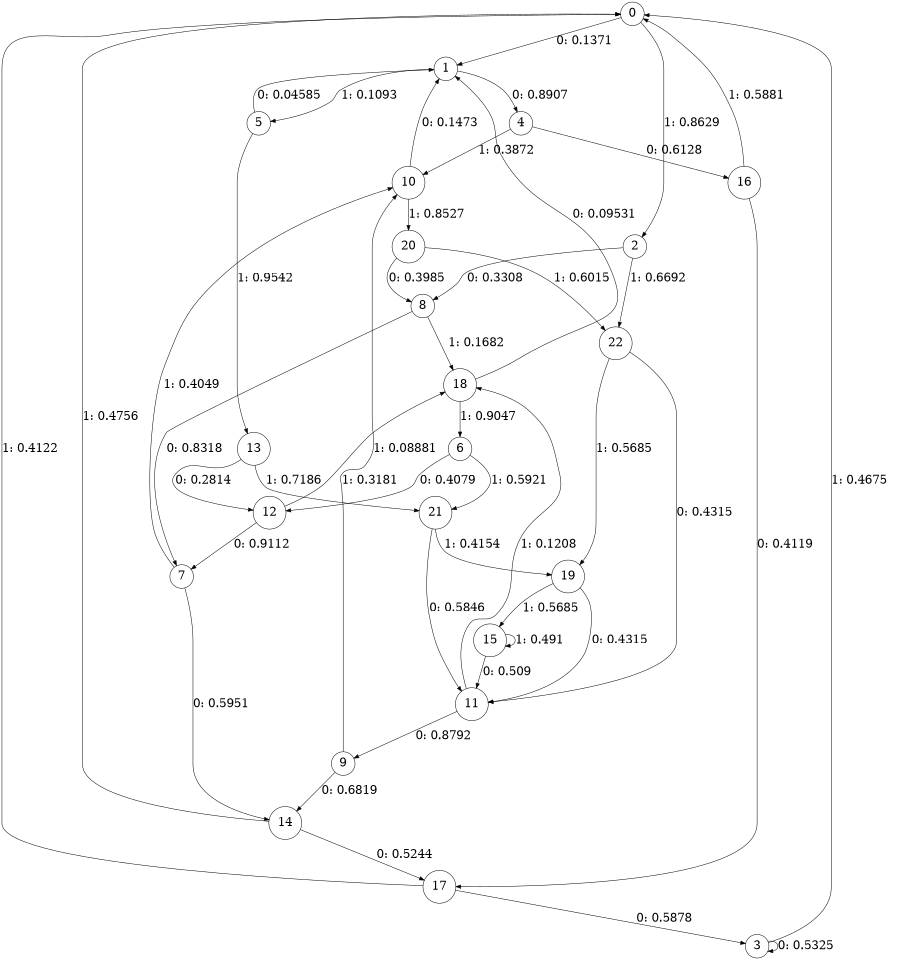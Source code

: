digraph "ch23faceL5" {
size = "6,8.5";
ratio = "fill";
node [shape = circle];
node [fontsize = 24];
edge [fontsize = 24];
0 -> 1 [label = "0: 0.1371   "];
0 -> 2 [label = "1: 0.8629   "];
1 -> 4 [label = "0: 0.8907   "];
1 -> 5 [label = "1: 0.1093   "];
2 -> 8 [label = "0: 0.3308   "];
2 -> 22 [label = "1: 0.6692   "];
3 -> 3 [label = "0: 0.5325   "];
3 -> 0 [label = "1: 0.4675   "];
4 -> 16 [label = "0: 0.6128   "];
4 -> 10 [label = "1: 0.3872   "];
5 -> 1 [label = "0: 0.04585  "];
5 -> 13 [label = "1: 0.9542   "];
6 -> 12 [label = "0: 0.4079   "];
6 -> 21 [label = "1: 0.5921   "];
7 -> 14 [label = "0: 0.5951   "];
7 -> 10 [label = "1: 0.4049   "];
8 -> 7 [label = "0: 0.8318   "];
8 -> 18 [label = "1: 0.1682   "];
9 -> 14 [label = "0: 0.6819   "];
9 -> 10 [label = "1: 0.3181   "];
10 -> 1 [label = "0: 0.1473   "];
10 -> 20 [label = "1: 0.8527   "];
11 -> 9 [label = "0: 0.8792   "];
11 -> 18 [label = "1: 0.1208   "];
12 -> 7 [label = "0: 0.9112   "];
12 -> 18 [label = "1: 0.08881  "];
13 -> 12 [label = "0: 0.2814   "];
13 -> 21 [label = "1: 0.7186   "];
14 -> 17 [label = "0: 0.5244   "];
14 -> 0 [label = "1: 0.4756   "];
15 -> 11 [label = "0: 0.509    "];
15 -> 15 [label = "1: 0.491    "];
16 -> 17 [label = "0: 0.4119   "];
16 -> 0 [label = "1: 0.5881   "];
17 -> 3 [label = "0: 0.5878   "];
17 -> 0 [label = "1: 0.4122   "];
18 -> 1 [label = "0: 0.09531  "];
18 -> 6 [label = "1: 0.9047   "];
19 -> 11 [label = "0: 0.4315   "];
19 -> 15 [label = "1: 0.5685   "];
20 -> 8 [label = "0: 0.3985   "];
20 -> 22 [label = "1: 0.6015   "];
21 -> 11 [label = "0: 0.5846   "];
21 -> 19 [label = "1: 0.4154   "];
22 -> 11 [label = "0: 0.4315   "];
22 -> 19 [label = "1: 0.5685   "];
}